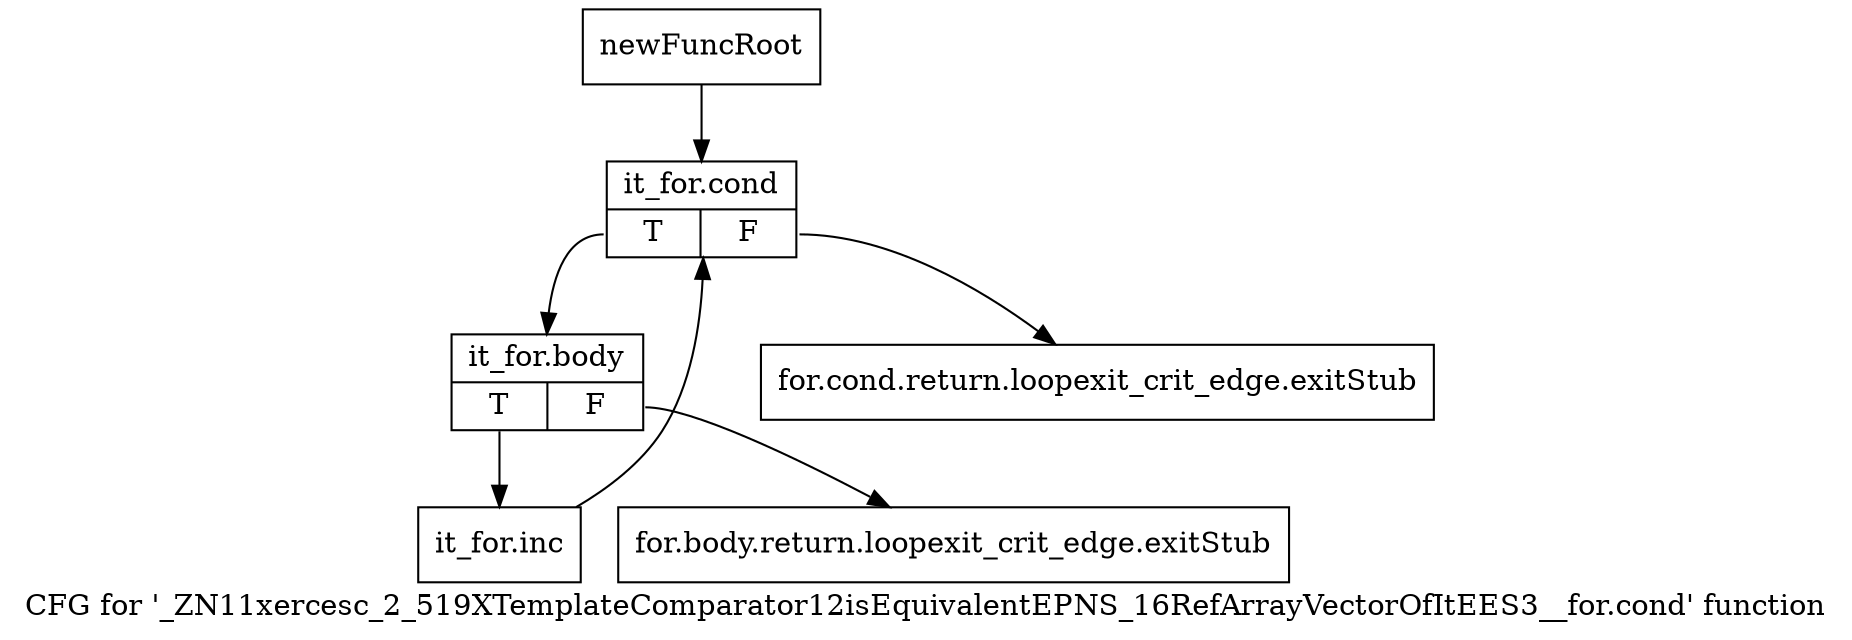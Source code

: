 digraph "CFG for '_ZN11xercesc_2_519XTemplateComparator12isEquivalentEPNS_16RefArrayVectorOfItEES3__for.cond' function" {
	label="CFG for '_ZN11xercesc_2_519XTemplateComparator12isEquivalentEPNS_16RefArrayVectorOfItEES3__for.cond' function";

	Node0x7f5db20 [shape=record,label="{newFuncRoot}"];
	Node0x7f5db20 -> Node0x7f5dc10;
	Node0x7f5db70 [shape=record,label="{for.cond.return.loopexit_crit_edge.exitStub}"];
	Node0x7f5dbc0 [shape=record,label="{for.body.return.loopexit_crit_edge.exitStub}"];
	Node0x7f5dc10 [shape=record,label="{it_for.cond|{<s0>T|<s1>F}}"];
	Node0x7f5dc10:s0 -> Node0x7f5dc60;
	Node0x7f5dc10:s1 -> Node0x7f5db70;
	Node0x7f5dc60 [shape=record,label="{it_for.body|{<s0>T|<s1>F}}"];
	Node0x7f5dc60:s0 -> Node0x7f5dcb0;
	Node0x7f5dc60:s1 -> Node0x7f5dbc0;
	Node0x7f5dcb0 [shape=record,label="{it_for.inc}"];
	Node0x7f5dcb0 -> Node0x7f5dc10;
}
